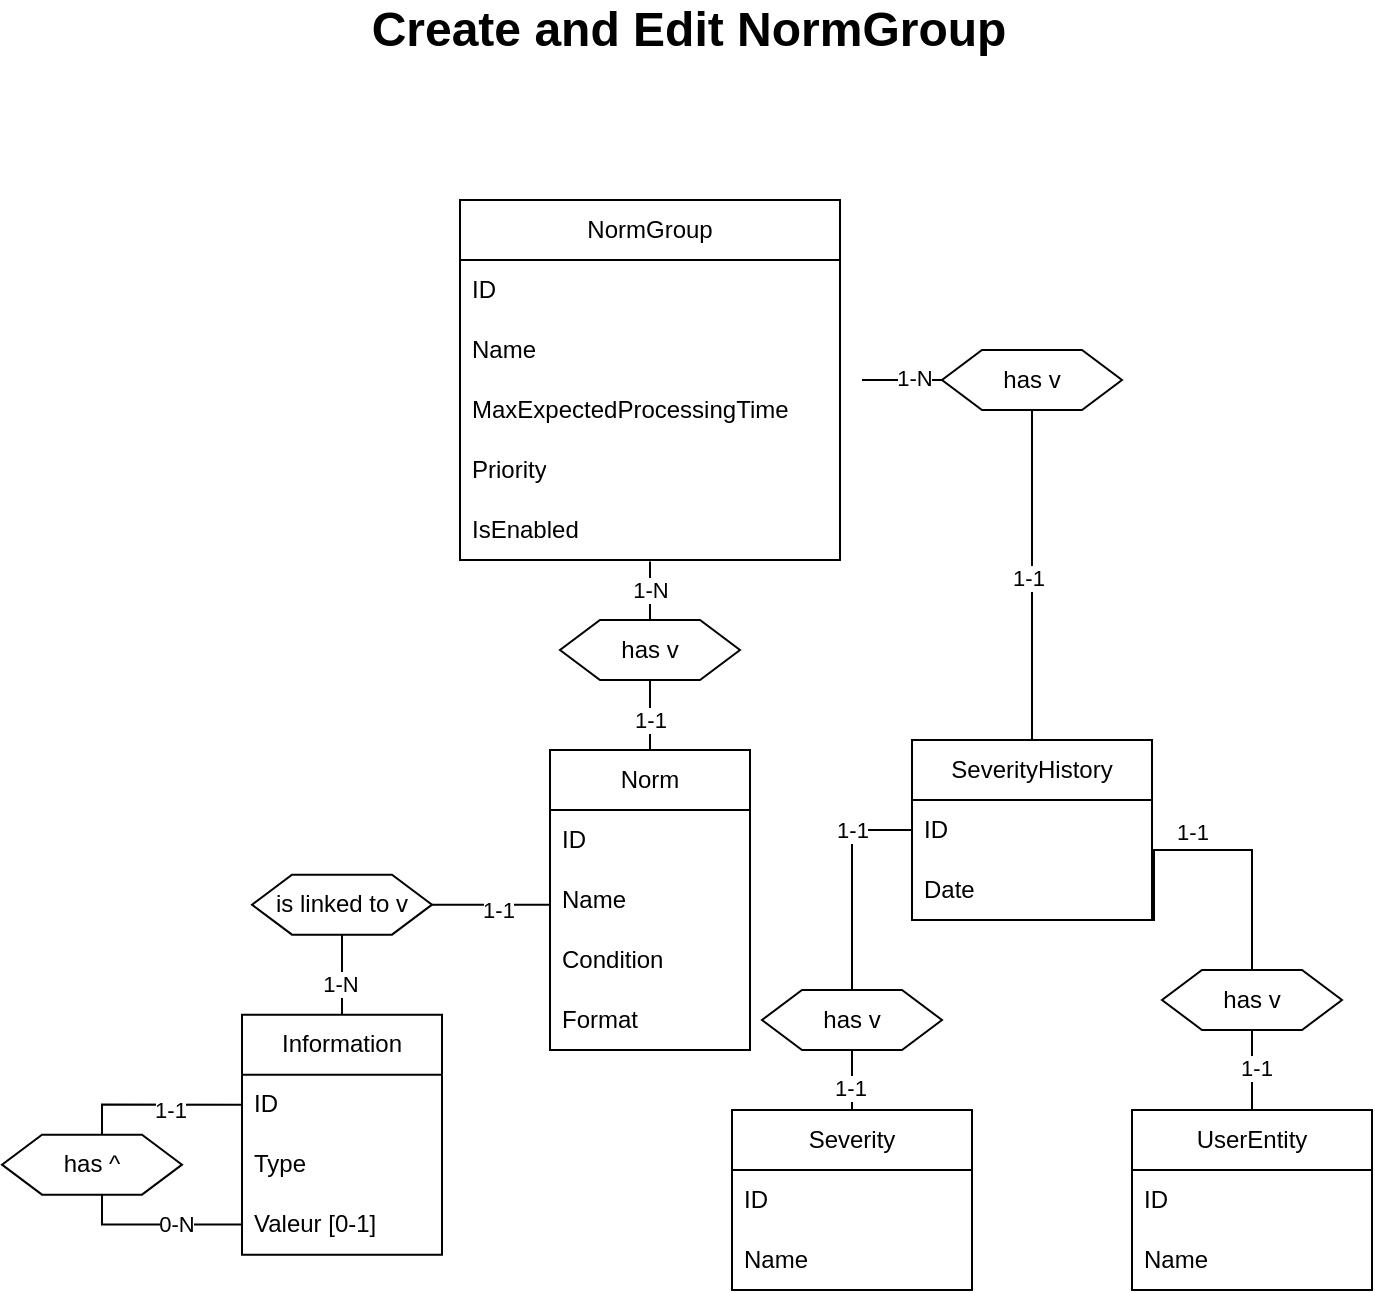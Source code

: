 <mxfile version="24.9.2">
  <diagram name="Page-1" id="MMNioimBdl7Tk3mcpDnN">
    <mxGraphModel dx="880" dy="461" grid="1" gridSize="10" guides="1" tooltips="1" connect="1" arrows="1" fold="1" page="1" pageScale="1" pageWidth="827" pageHeight="1169" background="none" math="0" shadow="0">
      <root>
        <mxCell id="0" />
        <mxCell id="1" parent="0" />
        <mxCell id="wsASDJIR-HjMpkAcvH_e-9" value="NormGroup" style="swimlane;fontStyle=0;childLayout=stackLayout;horizontal=1;startSize=30;horizontalStack=0;resizeParent=1;resizeParentMax=0;resizeLast=0;collapsible=1;marginBottom=0;whiteSpace=wrap;html=1;" parent="1" vertex="1">
          <mxGeometry x="300" y="150" width="190" height="180" as="geometry" />
        </mxCell>
        <mxCell id="wsASDJIR-HjMpkAcvH_e-14" value="ID" style="text;strokeColor=none;fillColor=none;align=left;verticalAlign=middle;spacingLeft=4;spacingRight=4;overflow=hidden;points=[[0,0.5],[1,0.5]];portConstraint=eastwest;rotatable=0;whiteSpace=wrap;html=1;" parent="wsASDJIR-HjMpkAcvH_e-9" vertex="1">
          <mxGeometry y="30" width="190" height="30" as="geometry" />
        </mxCell>
        <mxCell id="lNo956zUemrMfDcmQZYj-1" value="Name" style="text;strokeColor=none;fillColor=none;align=left;verticalAlign=middle;spacingLeft=4;spacingRight=4;overflow=hidden;points=[[0,0.5],[1,0.5]];portConstraint=eastwest;rotatable=0;whiteSpace=wrap;html=1;" parent="wsASDJIR-HjMpkAcvH_e-9" vertex="1">
          <mxGeometry y="60" width="190" height="30" as="geometry" />
        </mxCell>
        <mxCell id="wsASDJIR-HjMpkAcvH_e-15" value="MaxExpectedProcessingTime" style="text;strokeColor=none;fillColor=none;align=left;verticalAlign=middle;spacingLeft=4;spacingRight=4;overflow=hidden;points=[[0,0.5],[1,0.5]];portConstraint=eastwest;rotatable=0;whiteSpace=wrap;html=1;" parent="wsASDJIR-HjMpkAcvH_e-9" vertex="1">
          <mxGeometry y="90" width="190" height="30" as="geometry" />
        </mxCell>
        <mxCell id="wsASDJIR-HjMpkAcvH_e-18" value="Priority" style="text;strokeColor=none;fillColor=none;align=left;verticalAlign=middle;spacingLeft=4;spacingRight=4;overflow=hidden;points=[[0,0.5],[1,0.5]];portConstraint=eastwest;rotatable=0;whiteSpace=wrap;html=1;" parent="wsASDJIR-HjMpkAcvH_e-9" vertex="1">
          <mxGeometry y="120" width="190" height="30" as="geometry" />
        </mxCell>
        <mxCell id="wsASDJIR-HjMpkAcvH_e-16" value="IsEnabled" style="text;strokeColor=none;fillColor=none;align=left;verticalAlign=middle;spacingLeft=4;spacingRight=4;overflow=hidden;points=[[0,0.5],[1,0.5]];portConstraint=eastwest;rotatable=0;whiteSpace=wrap;html=1;" parent="wsASDJIR-HjMpkAcvH_e-9" vertex="1">
          <mxGeometry y="150" width="190" height="30" as="geometry" />
        </mxCell>
        <mxCell id="0H5FSKImAkvyDgZ1J1Ej-1" value="Norm" style="swimlane;fontStyle=0;childLayout=stackLayout;horizontal=1;startSize=30;horizontalStack=0;resizeParent=1;resizeParentMax=0;resizeLast=0;collapsible=1;marginBottom=0;whiteSpace=wrap;html=1;" parent="1" vertex="1">
          <mxGeometry x="345" y="425" width="100" height="150" as="geometry" />
        </mxCell>
        <mxCell id="0H5FSKImAkvyDgZ1J1Ej-2" value="ID" style="text;strokeColor=none;fillColor=none;align=left;verticalAlign=middle;spacingLeft=4;spacingRight=4;overflow=hidden;points=[[0,0.5],[1,0.5]];portConstraint=eastwest;rotatable=0;whiteSpace=wrap;html=1;" parent="0H5FSKImAkvyDgZ1J1Ej-1" vertex="1">
          <mxGeometry y="30" width="100" height="30" as="geometry" />
        </mxCell>
        <mxCell id="0H5FSKImAkvyDgZ1J1Ej-3" value="Name" style="text;strokeColor=none;fillColor=none;align=left;verticalAlign=middle;spacingLeft=4;spacingRight=4;overflow=hidden;points=[[0,0.5],[1,0.5]];portConstraint=eastwest;rotatable=0;whiteSpace=wrap;html=1;" parent="0H5FSKImAkvyDgZ1J1Ej-1" vertex="1">
          <mxGeometry y="60" width="100" height="30" as="geometry" />
        </mxCell>
        <mxCell id="0H5FSKImAkvyDgZ1J1Ej-4" value="Condition" style="text;strokeColor=none;fillColor=none;align=left;verticalAlign=middle;spacingLeft=4;spacingRight=4;overflow=hidden;points=[[0,0.5],[1,0.5]];portConstraint=eastwest;rotatable=0;whiteSpace=wrap;html=1;" parent="0H5FSKImAkvyDgZ1J1Ej-1" vertex="1">
          <mxGeometry y="90" width="100" height="30" as="geometry" />
        </mxCell>
        <mxCell id="wG5HZP7irT1eMEdLmAKS-3" value="Format" style="text;strokeColor=none;fillColor=none;align=left;verticalAlign=middle;spacingLeft=4;spacingRight=4;overflow=hidden;points=[[0,0.5],[1,0.5]];portConstraint=eastwest;rotatable=0;whiteSpace=wrap;html=1;" parent="0H5FSKImAkvyDgZ1J1Ej-1" vertex="1">
          <mxGeometry y="120" width="100" height="30" as="geometry" />
        </mxCell>
        <mxCell id="0H5FSKImAkvyDgZ1J1Ej-7" value="SeverityHistory" style="swimlane;fontStyle=0;childLayout=stackLayout;horizontal=1;startSize=30;horizontalStack=0;resizeParent=1;resizeParentMax=0;resizeLast=0;collapsible=1;marginBottom=0;whiteSpace=wrap;html=1;" parent="1" vertex="1">
          <mxGeometry x="526" y="420" width="120" height="90" as="geometry" />
        </mxCell>
        <mxCell id="0H5FSKImAkvyDgZ1J1Ej-8" value="ID" style="text;strokeColor=none;fillColor=none;align=left;verticalAlign=middle;spacingLeft=4;spacingRight=4;overflow=hidden;points=[[0,0.5],[1,0.5]];portConstraint=eastwest;rotatable=0;whiteSpace=wrap;html=1;" parent="0H5FSKImAkvyDgZ1J1Ej-7" vertex="1">
          <mxGeometry y="30" width="120" height="30" as="geometry" />
        </mxCell>
        <mxCell id="0H5FSKImAkvyDgZ1J1Ej-9" value="Date" style="text;strokeColor=none;fillColor=none;align=left;verticalAlign=middle;spacingLeft=4;spacingRight=4;overflow=hidden;points=[[0,0.5],[1,0.5]];portConstraint=eastwest;rotatable=0;whiteSpace=wrap;html=1;" parent="0H5FSKImAkvyDgZ1J1Ej-7" vertex="1">
          <mxGeometry y="60" width="120" height="30" as="geometry" />
        </mxCell>
        <mxCell id="0H5FSKImAkvyDgZ1J1Ej-27" style="edgeStyle=orthogonalEdgeStyle;rounded=0;orthogonalLoop=1;jettySize=auto;html=1;entryX=0;entryY=0.5;entryDx=0;entryDy=0;endArrow=none;endFill=0;" parent="1" source="0H5FSKImAkvyDgZ1J1Ej-30" edge="1">
          <mxGeometry relative="1" as="geometry">
            <mxPoint x="526.0" y="510" as="targetPoint" />
            <Array as="points">
              <mxPoint x="496" y="465" />
              <mxPoint x="526" y="465" />
            </Array>
          </mxGeometry>
        </mxCell>
        <mxCell id="0H5FSKImAkvyDgZ1J1Ej-31" value="1-1" style="edgeLabel;html=1;align=center;verticalAlign=middle;resizable=0;points=[];" parent="0H5FSKImAkvyDgZ1J1Ej-27" vertex="1" connectable="0">
          <mxGeometry x="0.267" y="-1" relative="1" as="geometry">
            <mxPoint x="-18" y="-1" as="offset" />
          </mxGeometry>
        </mxCell>
        <mxCell id="0H5FSKImAkvyDgZ1J1Ej-11" value="Severity" style="swimlane;fontStyle=0;childLayout=stackLayout;horizontal=1;startSize=30;horizontalStack=0;resizeParent=1;resizeParentMax=0;resizeLast=0;collapsible=1;marginBottom=0;whiteSpace=wrap;html=1;" parent="1" vertex="1">
          <mxGeometry x="436" y="605" width="120" height="90" as="geometry" />
        </mxCell>
        <mxCell id="0H5FSKImAkvyDgZ1J1Ej-12" value="ID" style="text;strokeColor=none;fillColor=none;align=left;verticalAlign=middle;spacingLeft=4;spacingRight=4;overflow=hidden;points=[[0,0.5],[1,0.5]];portConstraint=eastwest;rotatable=0;whiteSpace=wrap;html=1;" parent="0H5FSKImAkvyDgZ1J1Ej-11" vertex="1">
          <mxGeometry y="30" width="120" height="30" as="geometry" />
        </mxCell>
        <mxCell id="0H5FSKImAkvyDgZ1J1Ej-13" value="Name" style="text;strokeColor=none;fillColor=none;align=left;verticalAlign=middle;spacingLeft=4;spacingRight=4;overflow=hidden;points=[[0,0.5],[1,0.5]];portConstraint=eastwest;rotatable=0;whiteSpace=wrap;html=1;" parent="0H5FSKImAkvyDgZ1J1Ej-11" vertex="1">
          <mxGeometry y="60" width="120" height="30" as="geometry" />
        </mxCell>
        <mxCell id="0H5FSKImAkvyDgZ1J1Ej-28" style="edgeStyle=orthogonalEdgeStyle;rounded=0;orthogonalLoop=1;jettySize=auto;html=1;entryX=1;entryY=0.5;entryDx=0;entryDy=0;endArrow=none;endFill=0;" parent="1" source="0H5FSKImAkvyDgZ1J1Ej-15" edge="1">
          <mxGeometry relative="1" as="geometry">
            <mxPoint x="646.0" y="510" as="targetPoint" />
            <Array as="points">
              <mxPoint x="696" y="475" />
              <mxPoint x="647" y="475" />
              <mxPoint x="647" y="510" />
            </Array>
          </mxGeometry>
        </mxCell>
        <mxCell id="0H5FSKImAkvyDgZ1J1Ej-36" value="1-1" style="edgeLabel;html=1;align=center;verticalAlign=middle;resizable=0;points=[];" parent="0H5FSKImAkvyDgZ1J1Ej-28" vertex="1" connectable="0">
          <mxGeometry x="-0.685" y="-2" relative="1" as="geometry">
            <mxPoint y="13" as="offset" />
          </mxGeometry>
        </mxCell>
        <mxCell id="0H5FSKImAkvyDgZ1J1Ej-37" value="1-1" style="edgeLabel;html=1;align=center;verticalAlign=middle;resizable=0;points=[];" parent="0H5FSKImAkvyDgZ1J1Ej-28" vertex="1" connectable="0">
          <mxGeometry x="0.67" y="-2" relative="1" as="geometry">
            <mxPoint x="21" y="-10" as="offset" />
          </mxGeometry>
        </mxCell>
        <mxCell id="0H5FSKImAkvyDgZ1J1Ej-15" value="UserEntity" style="swimlane;fontStyle=0;childLayout=stackLayout;horizontal=1;startSize=30;horizontalStack=0;resizeParent=1;resizeParentMax=0;resizeLast=0;collapsible=1;marginBottom=0;whiteSpace=wrap;html=1;" parent="1" vertex="1">
          <mxGeometry x="636" y="605" width="120" height="90" as="geometry" />
        </mxCell>
        <mxCell id="0H5FSKImAkvyDgZ1J1Ej-16" value="ID" style="text;strokeColor=none;fillColor=none;align=left;verticalAlign=middle;spacingLeft=4;spacingRight=4;overflow=hidden;points=[[0,0.5],[1,0.5]];portConstraint=eastwest;rotatable=0;whiteSpace=wrap;html=1;" parent="0H5FSKImAkvyDgZ1J1Ej-15" vertex="1">
          <mxGeometry y="30" width="120" height="30" as="geometry" />
        </mxCell>
        <mxCell id="0H5FSKImAkvyDgZ1J1Ej-17" value="Name" style="text;strokeColor=none;fillColor=none;align=left;verticalAlign=middle;spacingLeft=4;spacingRight=4;overflow=hidden;points=[[0,0.5],[1,0.5]];portConstraint=eastwest;rotatable=0;whiteSpace=wrap;html=1;" parent="0H5FSKImAkvyDgZ1J1Ej-15" vertex="1">
          <mxGeometry y="60" width="120" height="30" as="geometry" />
        </mxCell>
        <mxCell id="0H5FSKImAkvyDgZ1J1Ej-18" style="edgeStyle=orthogonalEdgeStyle;rounded=0;orthogonalLoop=1;jettySize=auto;html=1;entryX=0.5;entryY=1.026;entryDx=0;entryDy=0;entryPerimeter=0;endArrow=none;endFill=0;" parent="1" source="0H5FSKImAkvyDgZ1J1Ej-1" target="wsASDJIR-HjMpkAcvH_e-16" edge="1">
          <mxGeometry relative="1" as="geometry" />
        </mxCell>
        <mxCell id="0H5FSKImAkvyDgZ1J1Ej-20" value="1-N" style="edgeLabel;html=1;align=center;verticalAlign=middle;resizable=0;points=[];" parent="0H5FSKImAkvyDgZ1J1Ej-18" vertex="1" connectable="0">
          <mxGeometry x="0.707" relative="1" as="geometry">
            <mxPoint as="offset" />
          </mxGeometry>
        </mxCell>
        <mxCell id="0H5FSKImAkvyDgZ1J1Ej-21" value="1-1" style="edgeLabel;html=1;align=center;verticalAlign=middle;resizable=0;points=[];" parent="0H5FSKImAkvyDgZ1J1Ej-18" vertex="1" connectable="0">
          <mxGeometry x="-0.674" relative="1" as="geometry">
            <mxPoint as="offset" />
          </mxGeometry>
        </mxCell>
        <mxCell id="0H5FSKImAkvyDgZ1J1Ej-19" value="has v" style="shape=hexagon;perimeter=hexagonPerimeter2;whiteSpace=wrap;html=1;fixedSize=1;" parent="1" vertex="1">
          <mxGeometry x="350" y="360" width="90" height="30" as="geometry" />
        </mxCell>
        <mxCell id="0H5FSKImAkvyDgZ1J1Ej-22" style="edgeStyle=orthogonalEdgeStyle;rounded=0;orthogonalLoop=1;jettySize=auto;html=1;entryX=0.5;entryY=0;entryDx=0;entryDy=0;endArrow=none;endFill=0;" parent="1" source="0H5FSKImAkvyDgZ1J1Ej-23" target="0H5FSKImAkvyDgZ1J1Ej-7" edge="1">
          <mxGeometry relative="1" as="geometry" />
        </mxCell>
        <mxCell id="0H5FSKImAkvyDgZ1J1Ej-26" value="1-1" style="edgeLabel;html=1;align=center;verticalAlign=middle;resizable=0;points=[];" parent="0H5FSKImAkvyDgZ1J1Ej-22" vertex="1" connectable="0">
          <mxGeometry x="0.013" y="-2" relative="1" as="geometry">
            <mxPoint as="offset" />
          </mxGeometry>
        </mxCell>
        <mxCell id="0H5FSKImAkvyDgZ1J1Ej-24" value="" style="edgeStyle=orthogonalEdgeStyle;rounded=0;orthogonalLoop=1;jettySize=auto;html=1;entryX=0.5;entryY=0;entryDx=0;entryDy=0;endArrow=none;endFill=0;" parent="1" target="0H5FSKImAkvyDgZ1J1Ej-23" edge="1">
          <mxGeometry relative="1" as="geometry">
            <mxPoint x="501" y="240" as="sourcePoint" />
            <mxPoint x="596" y="295" as="targetPoint" />
            <Array as="points">
              <mxPoint x="596" y="240" />
            </Array>
          </mxGeometry>
        </mxCell>
        <mxCell id="0H5FSKImAkvyDgZ1J1Ej-25" value="1-N" style="edgeLabel;html=1;align=center;verticalAlign=middle;resizable=0;points=[];" parent="0H5FSKImAkvyDgZ1J1Ej-24" vertex="1" connectable="0">
          <mxGeometry x="-0.568" y="1" relative="1" as="geometry">
            <mxPoint as="offset" />
          </mxGeometry>
        </mxCell>
        <mxCell id="0H5FSKImAkvyDgZ1J1Ej-23" value="has v" style="shape=hexagon;perimeter=hexagonPerimeter2;whiteSpace=wrap;html=1;fixedSize=1;" parent="1" vertex="1">
          <mxGeometry x="541" y="225" width="90" height="30" as="geometry" />
        </mxCell>
        <mxCell id="0H5FSKImAkvyDgZ1J1Ej-29" value="has v" style="shape=hexagon;perimeter=hexagonPerimeter2;whiteSpace=wrap;html=1;fixedSize=1;" parent="1" vertex="1">
          <mxGeometry x="651" y="535" width="90" height="30" as="geometry" />
        </mxCell>
        <mxCell id="0H5FSKImAkvyDgZ1J1Ej-33" value="" style="edgeStyle=orthogonalEdgeStyle;rounded=0;orthogonalLoop=1;jettySize=auto;html=1;entryX=0;entryY=0.5;entryDx=0;entryDy=0;endArrow=none;endFill=0;" parent="1" source="0H5FSKImAkvyDgZ1J1Ej-11" target="0H5FSKImAkvyDgZ1J1Ej-30" edge="1">
          <mxGeometry relative="1" as="geometry">
            <mxPoint x="496" y="605" as="sourcePoint" />
            <mxPoint x="526" y="510" as="targetPoint" />
            <Array as="points">
              <mxPoint x="496" y="560" />
            </Array>
          </mxGeometry>
        </mxCell>
        <mxCell id="0H5FSKImAkvyDgZ1J1Ej-35" value="1-1" style="edgeLabel;html=1;align=center;verticalAlign=middle;resizable=0;points=[];" parent="0H5FSKImAkvyDgZ1J1Ej-33" vertex="1" connectable="0">
          <mxGeometry x="-0.758" y="1" relative="1" as="geometry">
            <mxPoint as="offset" />
          </mxGeometry>
        </mxCell>
        <mxCell id="0H5FSKImAkvyDgZ1J1Ej-30" value="has v" style="shape=hexagon;perimeter=hexagonPerimeter2;whiteSpace=wrap;html=1;fixedSize=1;" parent="1" vertex="1">
          <mxGeometry x="451" y="545" width="90" height="30" as="geometry" />
        </mxCell>
        <mxCell id="0H5FSKImAkvyDgZ1J1Ej-38" value="Information" style="swimlane;fontStyle=0;childLayout=stackLayout;horizontal=1;startSize=30;horizontalStack=0;resizeParent=1;resizeParentMax=0;resizeLast=0;collapsible=1;marginBottom=0;whiteSpace=wrap;html=1;" parent="1" vertex="1">
          <mxGeometry x="191" y="557.33" width="100" height="120" as="geometry" />
        </mxCell>
        <mxCell id="0H5FSKImAkvyDgZ1J1Ej-39" value="ID" style="text;strokeColor=none;fillColor=none;align=left;verticalAlign=middle;spacingLeft=4;spacingRight=4;overflow=hidden;points=[[0,0.5],[1,0.5]];portConstraint=eastwest;rotatable=0;whiteSpace=wrap;html=1;" parent="0H5FSKImAkvyDgZ1J1Ej-38" vertex="1">
          <mxGeometry y="30" width="100" height="30" as="geometry" />
        </mxCell>
        <mxCell id="0H5FSKImAkvyDgZ1J1Ej-47" value="Type" style="text;strokeColor=none;fillColor=none;align=left;verticalAlign=middle;spacingLeft=4;spacingRight=4;overflow=hidden;points=[[0,0.5],[1,0.5]];portConstraint=eastwest;rotatable=0;whiteSpace=wrap;html=1;" parent="0H5FSKImAkvyDgZ1J1Ej-38" vertex="1">
          <mxGeometry y="60" width="100" height="30" as="geometry" />
        </mxCell>
        <mxCell id="uleIAX_Mq-Kg9tYcrI_u-10" style="edgeStyle=orthogonalEdgeStyle;rounded=0;orthogonalLoop=1;jettySize=auto;html=1;entryX=0;entryY=0.5;entryDx=0;entryDy=0;endArrow=none;endFill=0;" parent="0H5FSKImAkvyDgZ1J1Ej-38" source="0H5FSKImAkvyDgZ1J1Ej-48" target="0H5FSKImAkvyDgZ1J1Ej-39" edge="1">
          <mxGeometry relative="1" as="geometry">
            <Array as="points">
              <mxPoint x="-70" y="105" />
              <mxPoint x="-70" y="45" />
            </Array>
          </mxGeometry>
        </mxCell>
        <mxCell id="uleIAX_Mq-Kg9tYcrI_u-12" value="0-N" style="edgeLabel;html=1;align=center;verticalAlign=middle;resizable=0;points=[];" parent="uleIAX_Mq-Kg9tYcrI_u-10" vertex="1" connectable="0">
          <mxGeometry x="-0.67" y="-1" relative="1" as="geometry">
            <mxPoint as="offset" />
          </mxGeometry>
        </mxCell>
        <mxCell id="uleIAX_Mq-Kg9tYcrI_u-13" value="1-1" style="edgeLabel;html=1;align=center;verticalAlign=middle;resizable=0;points=[];" parent="uleIAX_Mq-Kg9tYcrI_u-10" vertex="1" connectable="0">
          <mxGeometry x="0.64" y="-2" relative="1" as="geometry">
            <mxPoint as="offset" />
          </mxGeometry>
        </mxCell>
        <mxCell id="0H5FSKImAkvyDgZ1J1Ej-48" value="Valeur [0-1]" style="text;strokeColor=none;fillColor=none;align=left;verticalAlign=middle;spacingLeft=4;spacingRight=4;overflow=hidden;points=[[0,0.5],[1,0.5]];portConstraint=eastwest;rotatable=0;whiteSpace=wrap;html=1;" parent="0H5FSKImAkvyDgZ1J1Ej-38" vertex="1">
          <mxGeometry y="90" width="100" height="30" as="geometry" />
        </mxCell>
        <mxCell id="0H5FSKImAkvyDgZ1J1Ej-42" style="edgeStyle=orthogonalEdgeStyle;rounded=0;orthogonalLoop=1;jettySize=auto;html=1;entryX=0.5;entryY=0;entryDx=0;entryDy=0;endArrow=none;endFill=0;" parent="1" source="0H5FSKImAkvyDgZ1J1Ej-43" target="0H5FSKImAkvyDgZ1J1Ej-38" edge="1">
          <mxGeometry relative="1" as="geometry" />
        </mxCell>
        <mxCell id="0H5FSKImAkvyDgZ1J1Ej-46" value="1-N" style="edgeLabel;html=1;align=center;verticalAlign=middle;resizable=0;points=[];" parent="0H5FSKImAkvyDgZ1J1Ej-42" vertex="1" connectable="0">
          <mxGeometry x="0.19" y="-1" relative="1" as="geometry">
            <mxPoint as="offset" />
          </mxGeometry>
        </mxCell>
        <mxCell id="0H5FSKImAkvyDgZ1J1Ej-44" value="" style="edgeStyle=orthogonalEdgeStyle;rounded=0;orthogonalLoop=1;jettySize=auto;html=1;entryX=0.5;entryY=0;entryDx=0;entryDy=0;endArrow=none;endFill=0;" parent="1" source="0H5FSKImAkvyDgZ1J1Ej-3" target="0H5FSKImAkvyDgZ1J1Ej-43" edge="1">
          <mxGeometry relative="1" as="geometry">
            <mxPoint x="356" y="502.33" as="sourcePoint" />
            <mxPoint x="241" y="557.33" as="targetPoint" />
            <Array as="points">
              <mxPoint x="241" y="502.33" />
            </Array>
          </mxGeometry>
        </mxCell>
        <mxCell id="0H5FSKImAkvyDgZ1J1Ej-45" value="1-1" style="edgeLabel;html=1;align=center;verticalAlign=middle;resizable=0;points=[];" parent="0H5FSKImAkvyDgZ1J1Ej-44" vertex="1" connectable="0">
          <mxGeometry x="-0.561" y="2" relative="1" as="geometry">
            <mxPoint as="offset" />
          </mxGeometry>
        </mxCell>
        <mxCell id="0H5FSKImAkvyDgZ1J1Ej-43" value="is linked to v" style="shape=hexagon;perimeter=hexagonPerimeter2;whiteSpace=wrap;html=1;fixedSize=1;" parent="1" vertex="1">
          <mxGeometry x="196" y="487.33" width="90" height="30" as="geometry" />
        </mxCell>
        <mxCell id="uleIAX_Mq-Kg9tYcrI_u-11" value="has ^" style="shape=hexagon;perimeter=hexagonPerimeter2;whiteSpace=wrap;html=1;fixedSize=1;" parent="1" vertex="1">
          <mxGeometry x="71" y="617.33" width="90" height="30" as="geometry" />
        </mxCell>
        <mxCell id="wG5HZP7irT1eMEdLmAKS-2" value="Create and Edit NormGroup" style="text;strokeColor=none;fillColor=none;html=1;fontSize=24;fontStyle=1;verticalAlign=middle;align=center;" parent="1" vertex="1">
          <mxGeometry x="247" y="50" width="334" height="30" as="geometry" />
        </mxCell>
      </root>
    </mxGraphModel>
  </diagram>
</mxfile>
